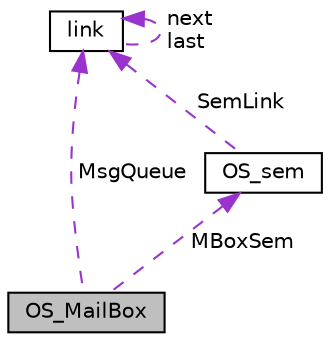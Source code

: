 digraph "OS_MailBox"
{
  edge [fontname="Helvetica",fontsize="10",labelfontname="Helvetica",labelfontsize="10"];
  node [fontname="Helvetica",fontsize="10",shape=record];
  Node1 [label="OS_MailBox",height=0.2,width=0.4,color="black", fillcolor="grey75", style="filled" fontcolor="black"];
  Node2 -> Node1 [dir="back",color="darkorchid3",fontsize="10",style="dashed",label=" MsgQueue" ,fontname="Helvetica"];
  Node2 [label="link",height=0.2,width=0.4,color="black", fillcolor="white", style="filled",URL="$structlink.html"];
  Node2 -> Node2 [dir="back",color="darkorchid3",fontsize="10",style="dashed",label=" next\nlast" ,fontname="Helvetica"];
  Node3 -> Node1 [dir="back",color="darkorchid3",fontsize="10",style="dashed",label=" MBoxSem" ,fontname="Helvetica"];
  Node3 [label="OS_sem",height=0.2,width=0.4,color="black", fillcolor="white", style="filled",URL="$struct_o_s__sem.html"];
  Node2 -> Node3 [dir="back",color="darkorchid3",fontsize="10",style="dashed",label=" SemLink" ,fontname="Helvetica"];
}
